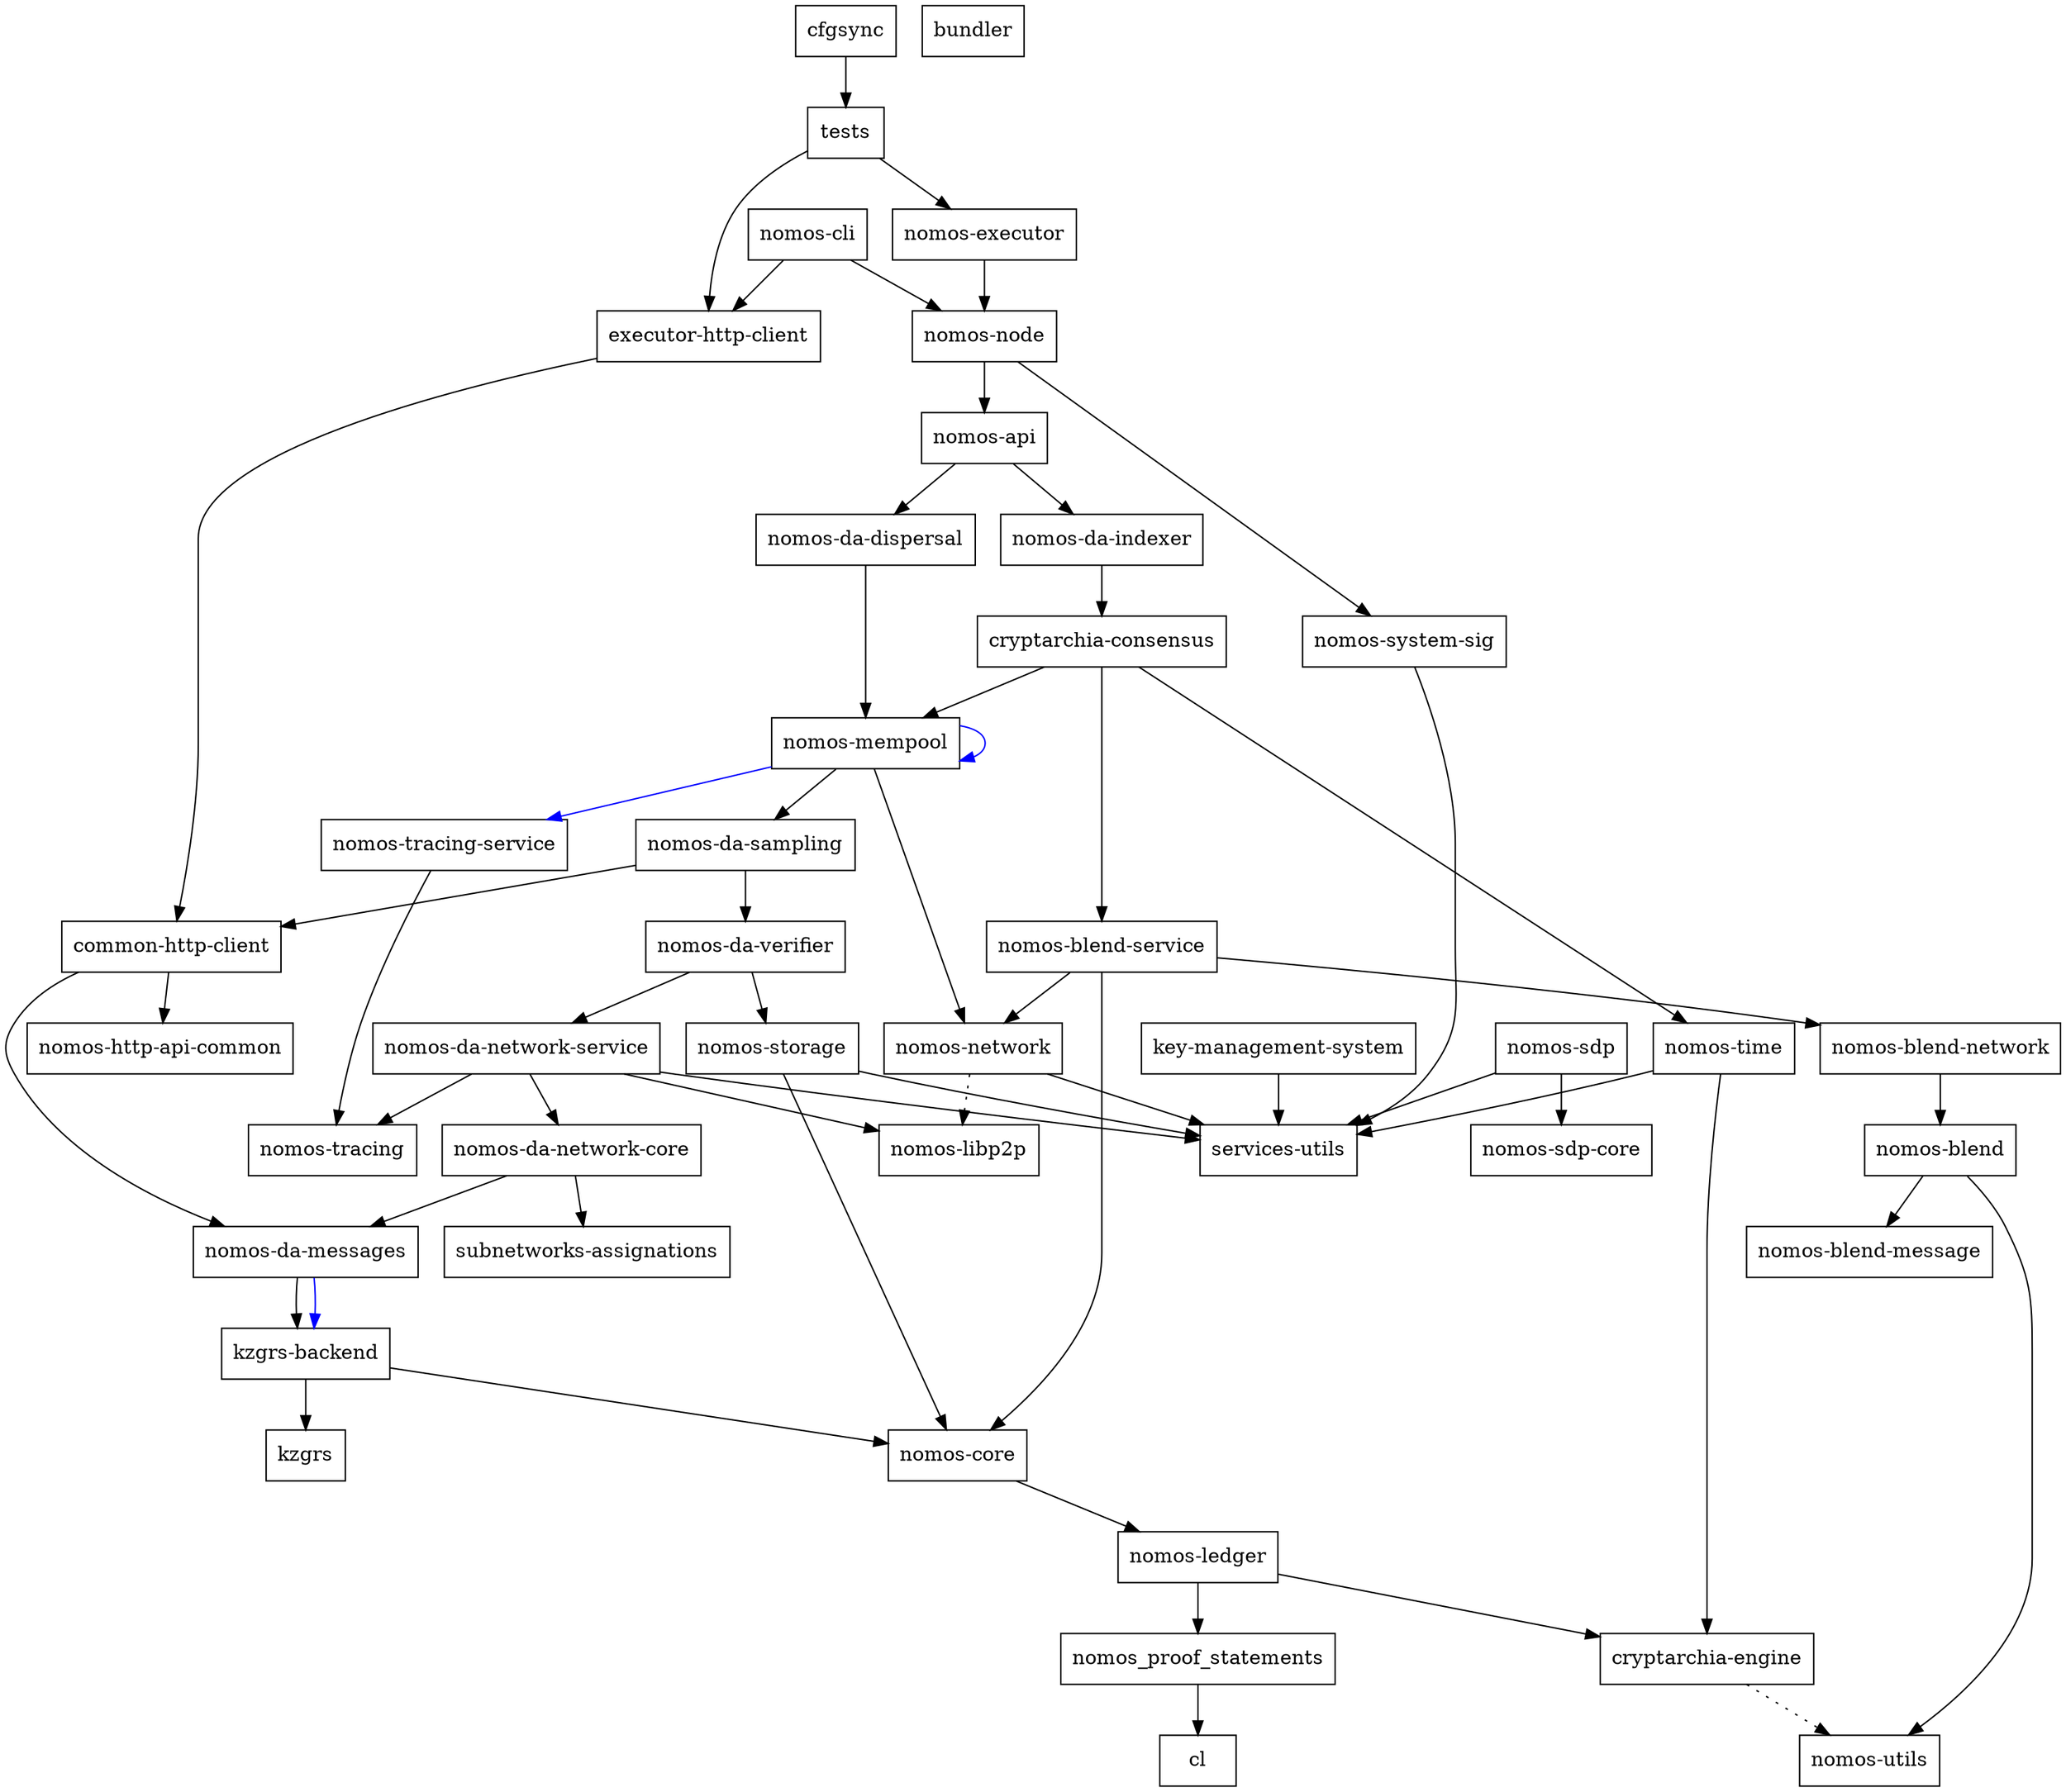 digraph {
    0 [ label = "cryptarchia-engine" shape = box]
    1 [ label = "nomos-utils" shape = box]
    2 [ label = "nomos-ledger" shape = box]
    3 [ label = "cl" shape = box]
    4 [ label = "nomos_proof_statements" shape = box]
    5 [ label = "nomos-http-api-common" shape = box]
    6 [ label = "nomos-executor" shape = box]
    7 [ label = "kzgrs-backend" shape = box]
    8 [ label = "kzgrs" shape = box]
    9 [ label = "nomos-core" shape = box]
    10 [ label = "nomos-api" shape = box]
    11 [ label = "cryptarchia-consensus" shape = box]
    12 [ label = "nomos-blend-service" shape = box]
    13 [ label = "nomos-blend" shape = box]
    14 [ label = "nomos-blend-message" shape = box]
    15 [ label = "nomos-blend-network" shape = box]
    16 [ label = "nomos-libp2p" shape = box]
    17 [ label = "nomos-network" shape = box]
    18 [ label = "services-utils" shape = box]
    19 [ label = "nomos-da-sampling" shape = box]
    20 [ label = "common-http-client" shape = box]
    21 [ label = "nomos-da-messages" shape = box]
    22 [ label = "nomos-da-network-core" shape = box]
    23 [ label = "subnetworks-assignations" shape = box]
    24 [ label = "nomos-da-network-service" shape = box]
    25 [ label = "nomos-tracing" shape = box]
    26 [ label = "nomos-da-verifier" shape = box]
    27 [ label = "nomos-storage" shape = box]
    28 [ label = "nomos-mempool" shape = box]
    29 [ label = "nomos-tracing-service" shape = box]
    30 [ label = "nomos-time" shape = box]
    31 [ label = "nomos-da-dispersal" shape = box]
    32 [ label = "nomos-da-indexer" shape = box]
    33 [ label = "nomos-node" shape = box]
    34 [ label = "nomos-system-sig" shape = box]
    35 [ label = "executor-http-client" shape = box]
    36 [ label = "bundler" shape = box]
    37 [ label = "nomos-cli" shape = box]
    38 [ label = "nomos-sdp-core" shape = box]
    39 [ label = "key-management-system" shape = box]
    40 [ label = "nomos-sdp" shape = box]
    41 [ label = "cfgsync" shape = box]
    42 [ label = "tests" shape = box]
    0 -> 1 [ style = dotted]
    2 -> 0 [ ]
    2 -> 4 [ ]
    4 -> 3 [ ]
    6 -> 33 [ ]
    7 -> 8 [ ]
    7 -> 9 [ ]
    9 -> 2 [ ]
    10 -> 31 [ ]
    10 -> 32 [ ]
    11 -> 12 [ ]
    11 -> 28 [ ]
    11 -> 30 [ ]
    12 -> 15 [ ]
    12 -> 9 [ ]
    12 -> 17 [ ]
    13 -> 14 [ ]
    13 -> 1 [ ]
    15 -> 13 [ ]
    17 -> 16 [ style = dotted]
    17 -> 18 [ ]
    19 -> 20 [ ]
    19 -> 26 [ ]
    20 -> 21 [ ]
    20 -> 5 [ ]
    21 -> 7 [ ]
    21 -> 7 [ color = blue]
    22 -> 21 [ ]
    22 -> 23 [ ]
    24 -> 22 [ ]
    24 -> 16 [ ]
    24 -> 25 [ ]
    24 -> 18 [ ]
    26 -> 24 [ ]
    26 -> 27 [ ]
    27 -> 9 [ ]
    27 -> 18 [ ]
    28 -> 19 [ ]
    28 -> 28 [ color = blue]
    28 -> 17 [ ]
    28 -> 29 [ color = blue]
    29 -> 25 [ ]
    30 -> 0 [ ]
    30 -> 18 [ ]
    31 -> 28 [ ]
    32 -> 11 [ ]
    33 -> 10 [ ]
    33 -> 34 [ ]
    34 -> 18 [ ]
    35 -> 20 [ ]
    37 -> 35 [ ]
    37 -> 33 [ ]
    39 -> 18 [ ]
    40 -> 38 [ ]
    40 -> 18 [ ]
    41 -> 42 [ ]
    42 -> 35 [ ]
    42 -> 6 [ ]
}


